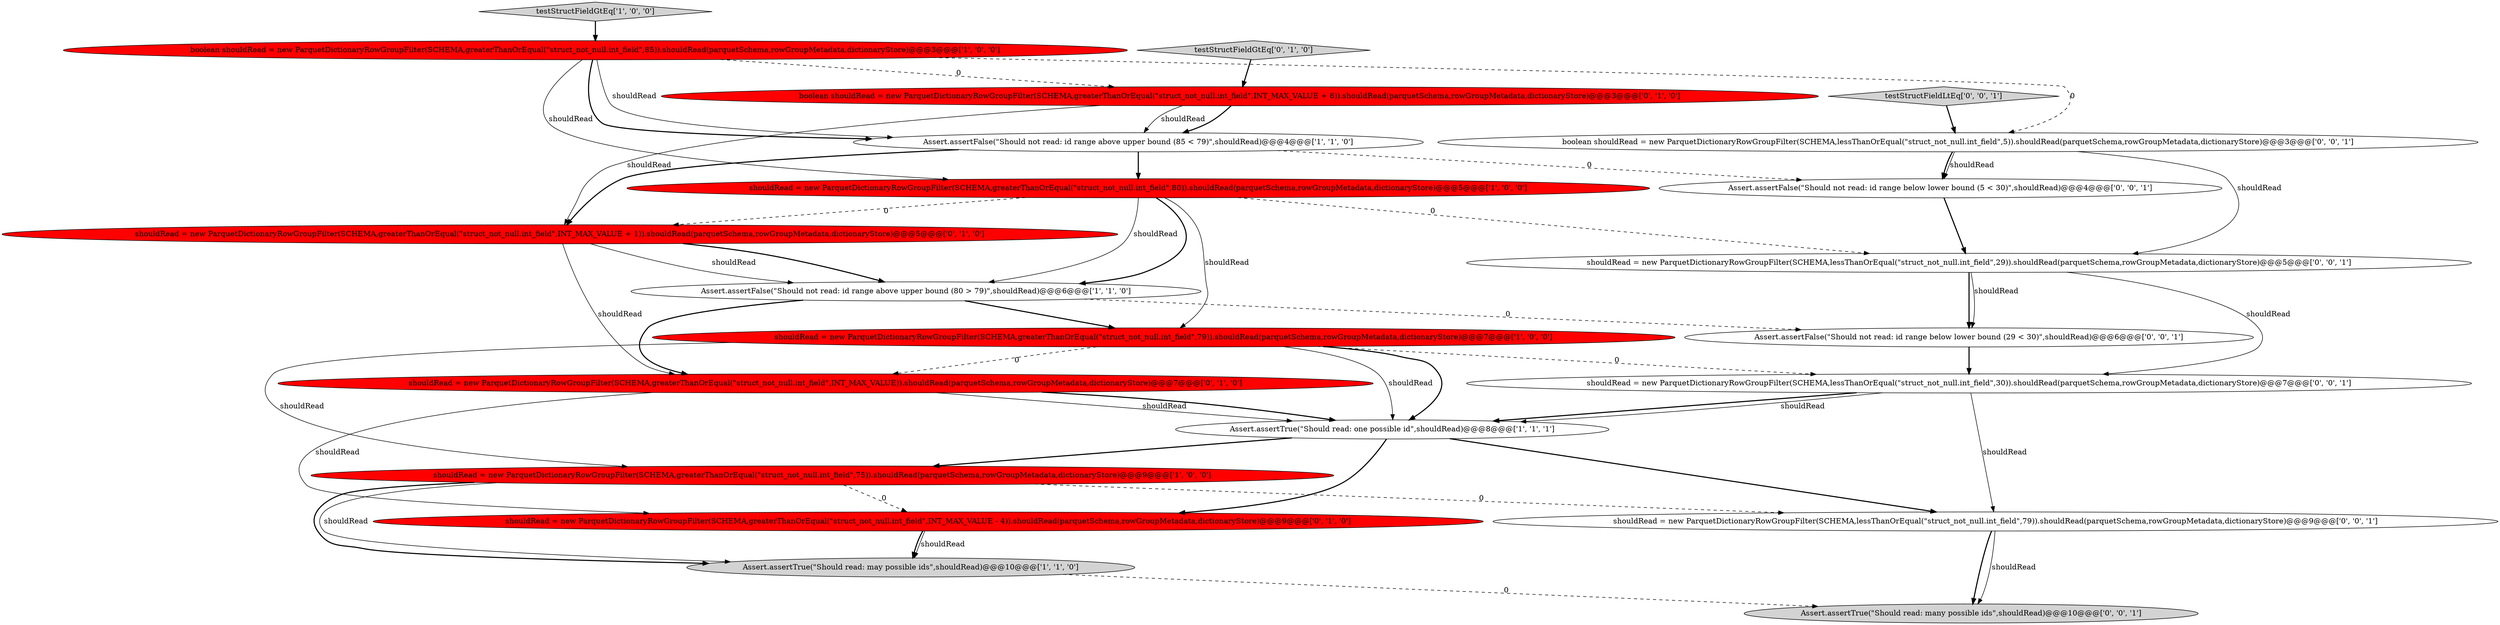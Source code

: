 digraph {
10 [style = filled, label = "shouldRead = new ParquetDictionaryRowGroupFilter(SCHEMA,greaterThanOrEqual(\"struct_not_null.int_field\",INT_MAX_VALUE + 1)).shouldRead(parquetSchema,rowGroupMetadata,dictionaryStore)@@@5@@@['0', '1', '0']", fillcolor = red, shape = ellipse image = "AAA1AAABBB2BBB"];
21 [style = filled, label = "Assert.assertFalse(\"Should not read: id range below lower bound (29 < 30)\",shouldRead)@@@6@@@['0', '0', '1']", fillcolor = white, shape = ellipse image = "AAA0AAABBB3BBB"];
0 [style = filled, label = "shouldRead = new ParquetDictionaryRowGroupFilter(SCHEMA,greaterThanOrEqual(\"struct_not_null.int_field\",79)).shouldRead(parquetSchema,rowGroupMetadata,dictionaryStore)@@@7@@@['1', '0', '0']", fillcolor = red, shape = ellipse image = "AAA1AAABBB1BBB"];
5 [style = filled, label = "shouldRead = new ParquetDictionaryRowGroupFilter(SCHEMA,greaterThanOrEqual(\"struct_not_null.int_field\",80)).shouldRead(parquetSchema,rowGroupMetadata,dictionaryStore)@@@5@@@['1', '0', '0']", fillcolor = red, shape = ellipse image = "AAA1AAABBB1BBB"];
1 [style = filled, label = "testStructFieldGtEq['1', '0', '0']", fillcolor = lightgray, shape = diamond image = "AAA0AAABBB1BBB"];
14 [style = filled, label = "Assert.assertFalse(\"Should not read: id range below lower bound (5 < 30)\",shouldRead)@@@4@@@['0', '0', '1']", fillcolor = white, shape = ellipse image = "AAA0AAABBB3BBB"];
13 [style = filled, label = "testStructFieldGtEq['0', '1', '0']", fillcolor = lightgray, shape = diamond image = "AAA0AAABBB2BBB"];
3 [style = filled, label = "Assert.assertTrue(\"Should read: may possible ids\",shouldRead)@@@10@@@['1', '1', '0']", fillcolor = lightgray, shape = ellipse image = "AAA0AAABBB1BBB"];
7 [style = filled, label = "shouldRead = new ParquetDictionaryRowGroupFilter(SCHEMA,greaterThanOrEqual(\"struct_not_null.int_field\",75)).shouldRead(parquetSchema,rowGroupMetadata,dictionaryStore)@@@9@@@['1', '0', '0']", fillcolor = red, shape = ellipse image = "AAA1AAABBB1BBB"];
17 [style = filled, label = "testStructFieldLtEq['0', '0', '1']", fillcolor = lightgray, shape = diamond image = "AAA0AAABBB3BBB"];
20 [style = filled, label = "shouldRead = new ParquetDictionaryRowGroupFilter(SCHEMA,lessThanOrEqual(\"struct_not_null.int_field\",29)).shouldRead(parquetSchema,rowGroupMetadata,dictionaryStore)@@@5@@@['0', '0', '1']", fillcolor = white, shape = ellipse image = "AAA0AAABBB3BBB"];
6 [style = filled, label = "boolean shouldRead = new ParquetDictionaryRowGroupFilter(SCHEMA,greaterThanOrEqual(\"struct_not_null.int_field\",85)).shouldRead(parquetSchema,rowGroupMetadata,dictionaryStore)@@@3@@@['1', '0', '0']", fillcolor = red, shape = ellipse image = "AAA1AAABBB1BBB"];
15 [style = filled, label = "shouldRead = new ParquetDictionaryRowGroupFilter(SCHEMA,lessThanOrEqual(\"struct_not_null.int_field\",30)).shouldRead(parquetSchema,rowGroupMetadata,dictionaryStore)@@@7@@@['0', '0', '1']", fillcolor = white, shape = ellipse image = "AAA0AAABBB3BBB"];
12 [style = filled, label = "shouldRead = new ParquetDictionaryRowGroupFilter(SCHEMA,greaterThanOrEqual(\"struct_not_null.int_field\",INT_MAX_VALUE)).shouldRead(parquetSchema,rowGroupMetadata,dictionaryStore)@@@7@@@['0', '1', '0']", fillcolor = red, shape = ellipse image = "AAA1AAABBB2BBB"];
18 [style = filled, label = "boolean shouldRead = new ParquetDictionaryRowGroupFilter(SCHEMA,lessThanOrEqual(\"struct_not_null.int_field\",5)).shouldRead(parquetSchema,rowGroupMetadata,dictionaryStore)@@@3@@@['0', '0', '1']", fillcolor = white, shape = ellipse image = "AAA0AAABBB3BBB"];
9 [style = filled, label = "boolean shouldRead = new ParquetDictionaryRowGroupFilter(SCHEMA,greaterThanOrEqual(\"struct_not_null.int_field\",INT_MAX_VALUE + 6)).shouldRead(parquetSchema,rowGroupMetadata,dictionaryStore)@@@3@@@['0', '1', '0']", fillcolor = red, shape = ellipse image = "AAA1AAABBB2BBB"];
11 [style = filled, label = "shouldRead = new ParquetDictionaryRowGroupFilter(SCHEMA,greaterThanOrEqual(\"struct_not_null.int_field\",INT_MAX_VALUE - 4)).shouldRead(parquetSchema,rowGroupMetadata,dictionaryStore)@@@9@@@['0', '1', '0']", fillcolor = red, shape = ellipse image = "AAA1AAABBB2BBB"];
2 [style = filled, label = "Assert.assertTrue(\"Should read: one possible id\",shouldRead)@@@8@@@['1', '1', '1']", fillcolor = white, shape = ellipse image = "AAA0AAABBB1BBB"];
8 [style = filled, label = "Assert.assertFalse(\"Should not read: id range above upper bound (80 > 79)\",shouldRead)@@@6@@@['1', '1', '0']", fillcolor = white, shape = ellipse image = "AAA0AAABBB1BBB"];
4 [style = filled, label = "Assert.assertFalse(\"Should not read: id range above upper bound (85 < 79)\",shouldRead)@@@4@@@['1', '1', '0']", fillcolor = white, shape = ellipse image = "AAA0AAABBB1BBB"];
16 [style = filled, label = "shouldRead = new ParquetDictionaryRowGroupFilter(SCHEMA,lessThanOrEqual(\"struct_not_null.int_field\",79)).shouldRead(parquetSchema,rowGroupMetadata,dictionaryStore)@@@9@@@['0', '0', '1']", fillcolor = white, shape = ellipse image = "AAA0AAABBB3BBB"];
19 [style = filled, label = "Assert.assertTrue(\"Should read: many possible ids\",shouldRead)@@@10@@@['0', '0', '1']", fillcolor = lightgray, shape = ellipse image = "AAA0AAABBB3BBB"];
7->3 [style = solid, label="shouldRead"];
4->10 [style = bold, label=""];
18->14 [style = solid, label="shouldRead"];
5->8 [style = bold, label=""];
15->2 [style = bold, label=""];
12->11 [style = solid, label="shouldRead"];
18->20 [style = solid, label="shouldRead"];
12->2 [style = solid, label="shouldRead"];
7->16 [style = dashed, label="0"];
21->15 [style = bold, label=""];
9->4 [style = bold, label=""];
0->2 [style = bold, label=""];
6->9 [style = dashed, label="0"];
7->11 [style = dashed, label="0"];
0->15 [style = dashed, label="0"];
0->12 [style = dashed, label="0"];
10->12 [style = solid, label="shouldRead"];
8->21 [style = dashed, label="0"];
16->19 [style = bold, label=""];
5->0 [style = solid, label="shouldRead"];
6->5 [style = solid, label="shouldRead"];
7->3 [style = bold, label=""];
5->20 [style = dashed, label="0"];
6->18 [style = dashed, label="0"];
3->19 [style = dashed, label="0"];
20->21 [style = bold, label=""];
8->0 [style = bold, label=""];
15->2 [style = solid, label="shouldRead"];
6->4 [style = bold, label=""];
12->2 [style = bold, label=""];
1->6 [style = bold, label=""];
16->19 [style = solid, label="shouldRead"];
5->8 [style = solid, label="shouldRead"];
10->8 [style = bold, label=""];
5->10 [style = dashed, label="0"];
11->3 [style = bold, label=""];
9->10 [style = solid, label="shouldRead"];
17->18 [style = bold, label=""];
20->15 [style = solid, label="shouldRead"];
0->2 [style = solid, label="shouldRead"];
11->3 [style = solid, label="shouldRead"];
20->21 [style = solid, label="shouldRead"];
15->16 [style = solid, label="shouldRead"];
4->14 [style = dashed, label="0"];
13->9 [style = bold, label=""];
2->7 [style = bold, label=""];
9->4 [style = solid, label="shouldRead"];
6->4 [style = solid, label="shouldRead"];
4->5 [style = bold, label=""];
2->11 [style = bold, label=""];
8->12 [style = bold, label=""];
10->8 [style = solid, label="shouldRead"];
18->14 [style = bold, label=""];
14->20 [style = bold, label=""];
0->7 [style = solid, label="shouldRead"];
2->16 [style = bold, label=""];
}
